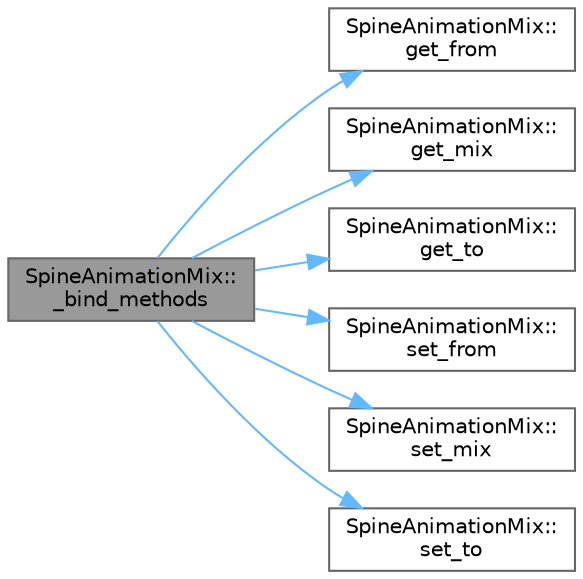 digraph "SpineAnimationMix::_bind_methods"
{
 // LATEX_PDF_SIZE
  bgcolor="transparent";
  edge [fontname=Helvetica,fontsize=10,labelfontname=Helvetica,labelfontsize=10];
  node [fontname=Helvetica,fontsize=10,shape=box,height=0.2,width=0.4];
  rankdir="LR";
  Node1 [id="Node000001",label="SpineAnimationMix::\l_bind_methods",height=0.2,width=0.4,color="gray40", fillcolor="grey60", style="filled", fontcolor="black",tooltip=" "];
  Node1 -> Node2 [id="edge1_Node000001_Node000002",color="steelblue1",style="solid",tooltip=" "];
  Node2 [id="Node000002",label="SpineAnimationMix::\lget_from",height=0.2,width=0.4,color="grey40", fillcolor="white", style="filled",URL="$class_spine_animation_mix.html#a8f3e115c12cb7bb3c44ccbdd63f825d4",tooltip=" "];
  Node1 -> Node3 [id="edge2_Node000001_Node000003",color="steelblue1",style="solid",tooltip=" "];
  Node3 [id="Node000003",label="SpineAnimationMix::\lget_mix",height=0.2,width=0.4,color="grey40", fillcolor="white", style="filled",URL="$class_spine_animation_mix.html#a9c30b023bac3f08b20086038014bd40c",tooltip=" "];
  Node1 -> Node4 [id="edge3_Node000001_Node000004",color="steelblue1",style="solid",tooltip=" "];
  Node4 [id="Node000004",label="SpineAnimationMix::\lget_to",height=0.2,width=0.4,color="grey40", fillcolor="white", style="filled",URL="$class_spine_animation_mix.html#adaf7444072af5a7dacef9e8f9cf7fb5b",tooltip=" "];
  Node1 -> Node5 [id="edge4_Node000001_Node000005",color="steelblue1",style="solid",tooltip=" "];
  Node5 [id="Node000005",label="SpineAnimationMix::\lset_from",height=0.2,width=0.4,color="grey40", fillcolor="white", style="filled",URL="$class_spine_animation_mix.html#a36787c2b755375024390c8e3ff7e2555",tooltip=" "];
  Node1 -> Node6 [id="edge5_Node000001_Node000006",color="steelblue1",style="solid",tooltip=" "];
  Node6 [id="Node000006",label="SpineAnimationMix::\lset_mix",height=0.2,width=0.4,color="grey40", fillcolor="white", style="filled",URL="$class_spine_animation_mix.html#ae57cbccf162dfd6401736dc1a802908d",tooltip=" "];
  Node1 -> Node7 [id="edge6_Node000001_Node000007",color="steelblue1",style="solid",tooltip=" "];
  Node7 [id="Node000007",label="SpineAnimationMix::\lset_to",height=0.2,width=0.4,color="grey40", fillcolor="white", style="filled",URL="$class_spine_animation_mix.html#ade84a70fe7cc0465a726637cb1be9f78",tooltip=" "];
}
